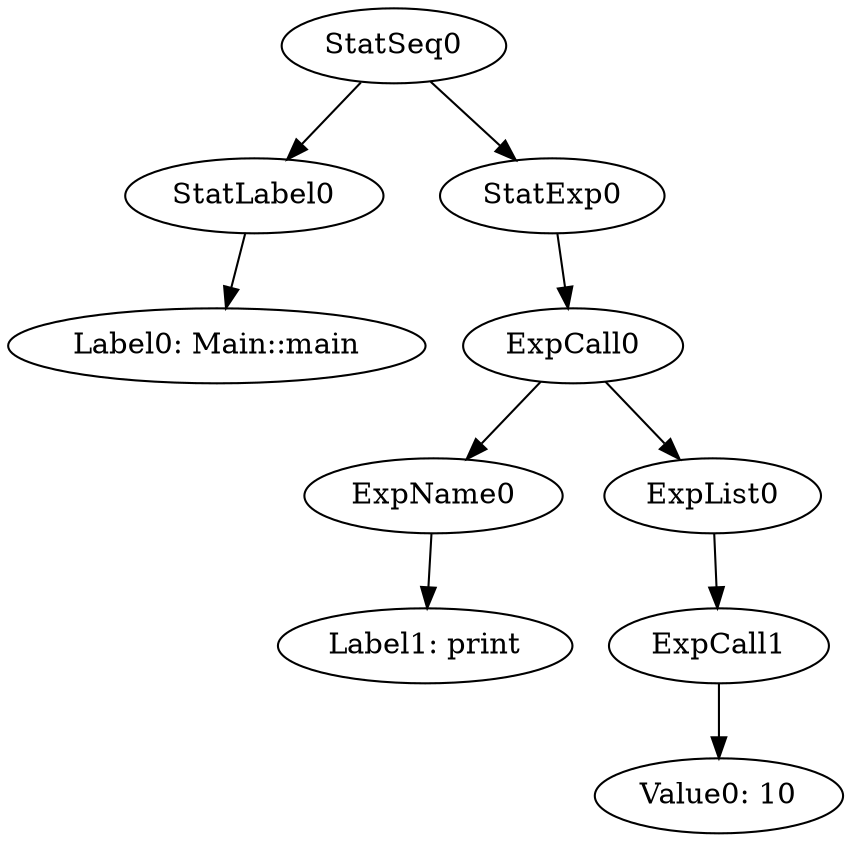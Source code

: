 digraph {
	ordering = out;
	ExpList0 -> ExpCall1;
	ExpCall1 -> "Value0: 10";
	StatExp0 -> ExpCall0;
	StatLabel0 -> "Label0: Main::main";
	ExpCall0 -> ExpName0;
	ExpCall0 -> ExpList0;
	StatSeq0 -> StatLabel0;
	StatSeq0 -> StatExp0;
	ExpName0 -> "Label1: print";
}

